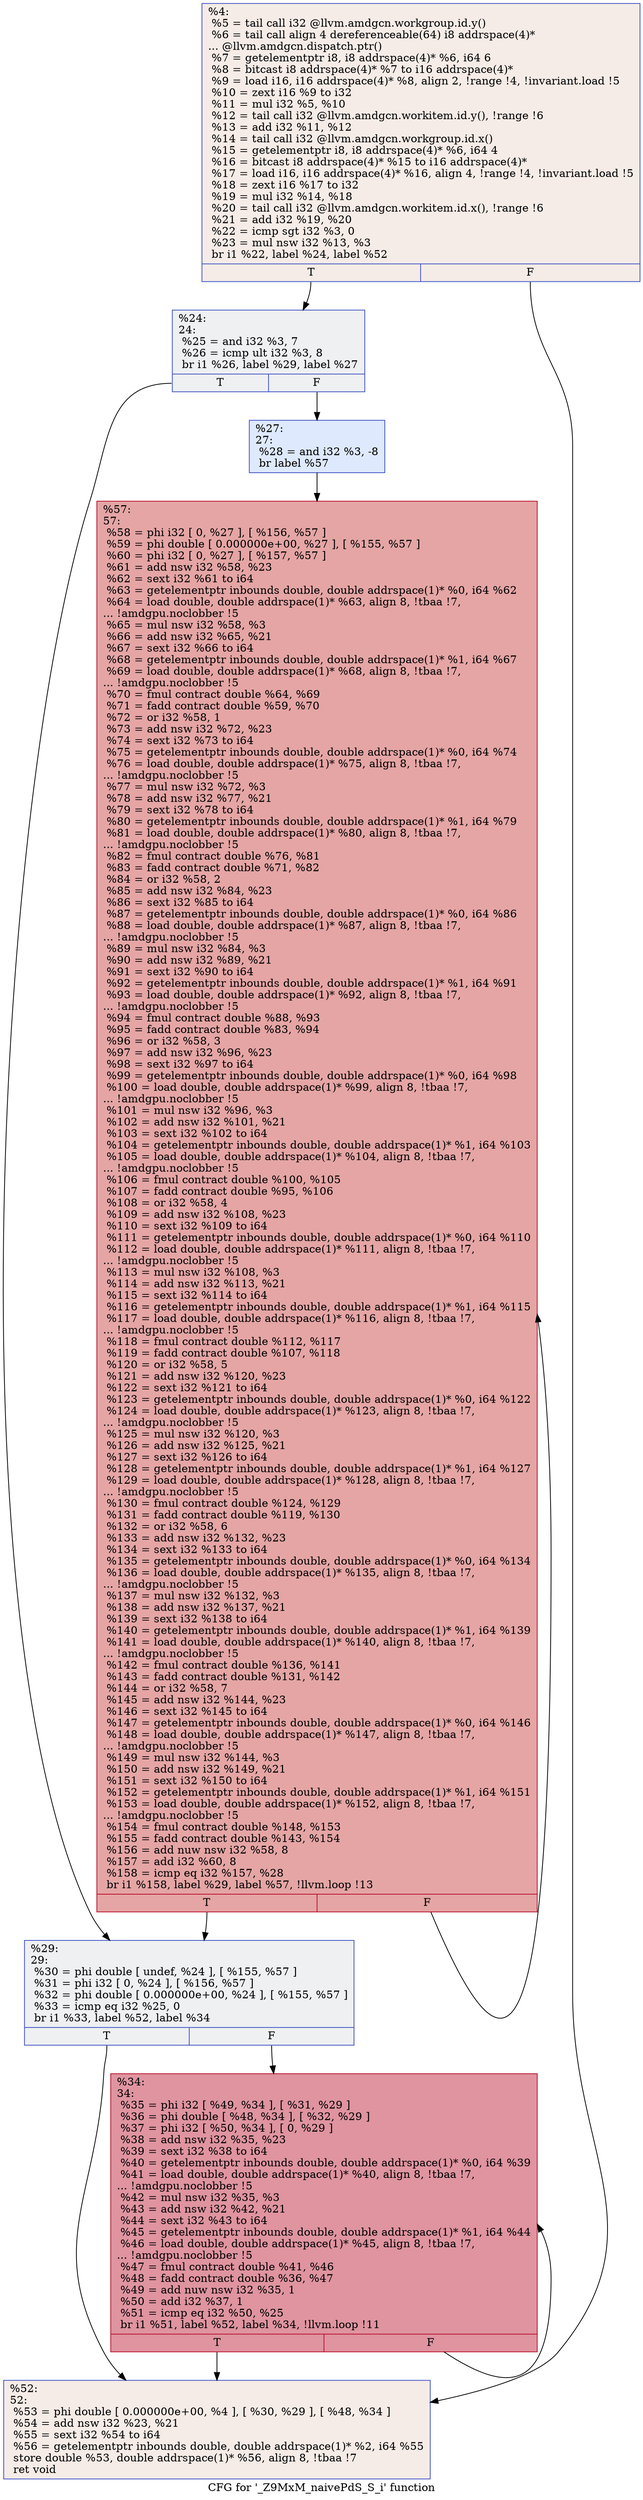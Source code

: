 digraph "CFG for '_Z9MxM_naivePdS_S_i' function" {
	label="CFG for '_Z9MxM_naivePdS_S_i' function";

	Node0x4efeb70 [shape=record,color="#3d50c3ff", style=filled, fillcolor="#ead5c970",label="{%4:\l  %5 = tail call i32 @llvm.amdgcn.workgroup.id.y()\l  %6 = tail call align 4 dereferenceable(64) i8 addrspace(4)*\l... @llvm.amdgcn.dispatch.ptr()\l  %7 = getelementptr i8, i8 addrspace(4)* %6, i64 6\l  %8 = bitcast i8 addrspace(4)* %7 to i16 addrspace(4)*\l  %9 = load i16, i16 addrspace(4)* %8, align 2, !range !4, !invariant.load !5\l  %10 = zext i16 %9 to i32\l  %11 = mul i32 %5, %10\l  %12 = tail call i32 @llvm.amdgcn.workitem.id.y(), !range !6\l  %13 = add i32 %11, %12\l  %14 = tail call i32 @llvm.amdgcn.workgroup.id.x()\l  %15 = getelementptr i8, i8 addrspace(4)* %6, i64 4\l  %16 = bitcast i8 addrspace(4)* %15 to i16 addrspace(4)*\l  %17 = load i16, i16 addrspace(4)* %16, align 4, !range !4, !invariant.load !5\l  %18 = zext i16 %17 to i32\l  %19 = mul i32 %14, %18\l  %20 = tail call i32 @llvm.amdgcn.workitem.id.x(), !range !6\l  %21 = add i32 %19, %20\l  %22 = icmp sgt i32 %3, 0\l  %23 = mul nsw i32 %13, %3\l  br i1 %22, label %24, label %52\l|{<s0>T|<s1>F}}"];
	Node0x4efeb70:s0 -> Node0x4f02560;
	Node0x4efeb70:s1 -> Node0x4f025f0;
	Node0x4f02560 [shape=record,color="#3d50c3ff", style=filled, fillcolor="#d9dce170",label="{%24:\l24:                                               \l  %25 = and i32 %3, 7\l  %26 = icmp ult i32 %3, 8\l  br i1 %26, label %29, label %27\l|{<s0>T|<s1>F}}"];
	Node0x4f02560:s0 -> Node0x4f028b0;
	Node0x4f02560:s1 -> Node0x4f02900;
	Node0x4f02900 [shape=record,color="#3d50c3ff", style=filled, fillcolor="#b5cdfa70",label="{%27:\l27:                                               \l  %28 = and i32 %3, -8\l  br label %57\l}"];
	Node0x4f02900 -> Node0x4f02b00;
	Node0x4f028b0 [shape=record,color="#3d50c3ff", style=filled, fillcolor="#d9dce170",label="{%29:\l29:                                               \l  %30 = phi double [ undef, %24 ], [ %155, %57 ]\l  %31 = phi i32 [ 0, %24 ], [ %156, %57 ]\l  %32 = phi double [ 0.000000e+00, %24 ], [ %155, %57 ]\l  %33 = icmp eq i32 %25, 0\l  br i1 %33, label %52, label %34\l|{<s0>T|<s1>F}}"];
	Node0x4f028b0:s0 -> Node0x4f025f0;
	Node0x4f028b0:s1 -> Node0x4f00d70;
	Node0x4f00d70 [shape=record,color="#b70d28ff", style=filled, fillcolor="#b70d2870",label="{%34:\l34:                                               \l  %35 = phi i32 [ %49, %34 ], [ %31, %29 ]\l  %36 = phi double [ %48, %34 ], [ %32, %29 ]\l  %37 = phi i32 [ %50, %34 ], [ 0, %29 ]\l  %38 = add nsw i32 %35, %23\l  %39 = sext i32 %38 to i64\l  %40 = getelementptr inbounds double, double addrspace(1)* %0, i64 %39\l  %41 = load double, double addrspace(1)* %40, align 8, !tbaa !7,\l... !amdgpu.noclobber !5\l  %42 = mul nsw i32 %35, %3\l  %43 = add nsw i32 %42, %21\l  %44 = sext i32 %43 to i64\l  %45 = getelementptr inbounds double, double addrspace(1)* %1, i64 %44\l  %46 = load double, double addrspace(1)* %45, align 8, !tbaa !7,\l... !amdgpu.noclobber !5\l  %47 = fmul contract double %41, %46\l  %48 = fadd contract double %36, %47\l  %49 = add nuw nsw i32 %35, 1\l  %50 = add i32 %37, 1\l  %51 = icmp eq i32 %50, %25\l  br i1 %51, label %52, label %34, !llvm.loop !11\l|{<s0>T|<s1>F}}"];
	Node0x4f00d70:s0 -> Node0x4f025f0;
	Node0x4f00d70:s1 -> Node0x4f00d70;
	Node0x4f025f0 [shape=record,color="#3d50c3ff", style=filled, fillcolor="#ead5c970",label="{%52:\l52:                                               \l  %53 = phi double [ 0.000000e+00, %4 ], [ %30, %29 ], [ %48, %34 ]\l  %54 = add nsw i32 %23, %21\l  %55 = sext i32 %54 to i64\l  %56 = getelementptr inbounds double, double addrspace(1)* %2, i64 %55\l  store double %53, double addrspace(1)* %56, align 8, !tbaa !7\l  ret void\l}"];
	Node0x4f02b00 [shape=record,color="#b70d28ff", style=filled, fillcolor="#c5333470",label="{%57:\l57:                                               \l  %58 = phi i32 [ 0, %27 ], [ %156, %57 ]\l  %59 = phi double [ 0.000000e+00, %27 ], [ %155, %57 ]\l  %60 = phi i32 [ 0, %27 ], [ %157, %57 ]\l  %61 = add nsw i32 %58, %23\l  %62 = sext i32 %61 to i64\l  %63 = getelementptr inbounds double, double addrspace(1)* %0, i64 %62\l  %64 = load double, double addrspace(1)* %63, align 8, !tbaa !7,\l... !amdgpu.noclobber !5\l  %65 = mul nsw i32 %58, %3\l  %66 = add nsw i32 %65, %21\l  %67 = sext i32 %66 to i64\l  %68 = getelementptr inbounds double, double addrspace(1)* %1, i64 %67\l  %69 = load double, double addrspace(1)* %68, align 8, !tbaa !7,\l... !amdgpu.noclobber !5\l  %70 = fmul contract double %64, %69\l  %71 = fadd contract double %59, %70\l  %72 = or i32 %58, 1\l  %73 = add nsw i32 %72, %23\l  %74 = sext i32 %73 to i64\l  %75 = getelementptr inbounds double, double addrspace(1)* %0, i64 %74\l  %76 = load double, double addrspace(1)* %75, align 8, !tbaa !7,\l... !amdgpu.noclobber !5\l  %77 = mul nsw i32 %72, %3\l  %78 = add nsw i32 %77, %21\l  %79 = sext i32 %78 to i64\l  %80 = getelementptr inbounds double, double addrspace(1)* %1, i64 %79\l  %81 = load double, double addrspace(1)* %80, align 8, !tbaa !7,\l... !amdgpu.noclobber !5\l  %82 = fmul contract double %76, %81\l  %83 = fadd contract double %71, %82\l  %84 = or i32 %58, 2\l  %85 = add nsw i32 %84, %23\l  %86 = sext i32 %85 to i64\l  %87 = getelementptr inbounds double, double addrspace(1)* %0, i64 %86\l  %88 = load double, double addrspace(1)* %87, align 8, !tbaa !7,\l... !amdgpu.noclobber !5\l  %89 = mul nsw i32 %84, %3\l  %90 = add nsw i32 %89, %21\l  %91 = sext i32 %90 to i64\l  %92 = getelementptr inbounds double, double addrspace(1)* %1, i64 %91\l  %93 = load double, double addrspace(1)* %92, align 8, !tbaa !7,\l... !amdgpu.noclobber !5\l  %94 = fmul contract double %88, %93\l  %95 = fadd contract double %83, %94\l  %96 = or i32 %58, 3\l  %97 = add nsw i32 %96, %23\l  %98 = sext i32 %97 to i64\l  %99 = getelementptr inbounds double, double addrspace(1)* %0, i64 %98\l  %100 = load double, double addrspace(1)* %99, align 8, !tbaa !7,\l... !amdgpu.noclobber !5\l  %101 = mul nsw i32 %96, %3\l  %102 = add nsw i32 %101, %21\l  %103 = sext i32 %102 to i64\l  %104 = getelementptr inbounds double, double addrspace(1)* %1, i64 %103\l  %105 = load double, double addrspace(1)* %104, align 8, !tbaa !7,\l... !amdgpu.noclobber !5\l  %106 = fmul contract double %100, %105\l  %107 = fadd contract double %95, %106\l  %108 = or i32 %58, 4\l  %109 = add nsw i32 %108, %23\l  %110 = sext i32 %109 to i64\l  %111 = getelementptr inbounds double, double addrspace(1)* %0, i64 %110\l  %112 = load double, double addrspace(1)* %111, align 8, !tbaa !7,\l... !amdgpu.noclobber !5\l  %113 = mul nsw i32 %108, %3\l  %114 = add nsw i32 %113, %21\l  %115 = sext i32 %114 to i64\l  %116 = getelementptr inbounds double, double addrspace(1)* %1, i64 %115\l  %117 = load double, double addrspace(1)* %116, align 8, !tbaa !7,\l... !amdgpu.noclobber !5\l  %118 = fmul contract double %112, %117\l  %119 = fadd contract double %107, %118\l  %120 = or i32 %58, 5\l  %121 = add nsw i32 %120, %23\l  %122 = sext i32 %121 to i64\l  %123 = getelementptr inbounds double, double addrspace(1)* %0, i64 %122\l  %124 = load double, double addrspace(1)* %123, align 8, !tbaa !7,\l... !amdgpu.noclobber !5\l  %125 = mul nsw i32 %120, %3\l  %126 = add nsw i32 %125, %21\l  %127 = sext i32 %126 to i64\l  %128 = getelementptr inbounds double, double addrspace(1)* %1, i64 %127\l  %129 = load double, double addrspace(1)* %128, align 8, !tbaa !7,\l... !amdgpu.noclobber !5\l  %130 = fmul contract double %124, %129\l  %131 = fadd contract double %119, %130\l  %132 = or i32 %58, 6\l  %133 = add nsw i32 %132, %23\l  %134 = sext i32 %133 to i64\l  %135 = getelementptr inbounds double, double addrspace(1)* %0, i64 %134\l  %136 = load double, double addrspace(1)* %135, align 8, !tbaa !7,\l... !amdgpu.noclobber !5\l  %137 = mul nsw i32 %132, %3\l  %138 = add nsw i32 %137, %21\l  %139 = sext i32 %138 to i64\l  %140 = getelementptr inbounds double, double addrspace(1)* %1, i64 %139\l  %141 = load double, double addrspace(1)* %140, align 8, !tbaa !7,\l... !amdgpu.noclobber !5\l  %142 = fmul contract double %136, %141\l  %143 = fadd contract double %131, %142\l  %144 = or i32 %58, 7\l  %145 = add nsw i32 %144, %23\l  %146 = sext i32 %145 to i64\l  %147 = getelementptr inbounds double, double addrspace(1)* %0, i64 %146\l  %148 = load double, double addrspace(1)* %147, align 8, !tbaa !7,\l... !amdgpu.noclobber !5\l  %149 = mul nsw i32 %144, %3\l  %150 = add nsw i32 %149, %21\l  %151 = sext i32 %150 to i64\l  %152 = getelementptr inbounds double, double addrspace(1)* %1, i64 %151\l  %153 = load double, double addrspace(1)* %152, align 8, !tbaa !7,\l... !amdgpu.noclobber !5\l  %154 = fmul contract double %148, %153\l  %155 = fadd contract double %143, %154\l  %156 = add nuw nsw i32 %58, 8\l  %157 = add i32 %60, 8\l  %158 = icmp eq i32 %157, %28\l  br i1 %158, label %29, label %57, !llvm.loop !13\l|{<s0>T|<s1>F}}"];
	Node0x4f02b00:s0 -> Node0x4f028b0;
	Node0x4f02b00:s1 -> Node0x4f02b00;
}
